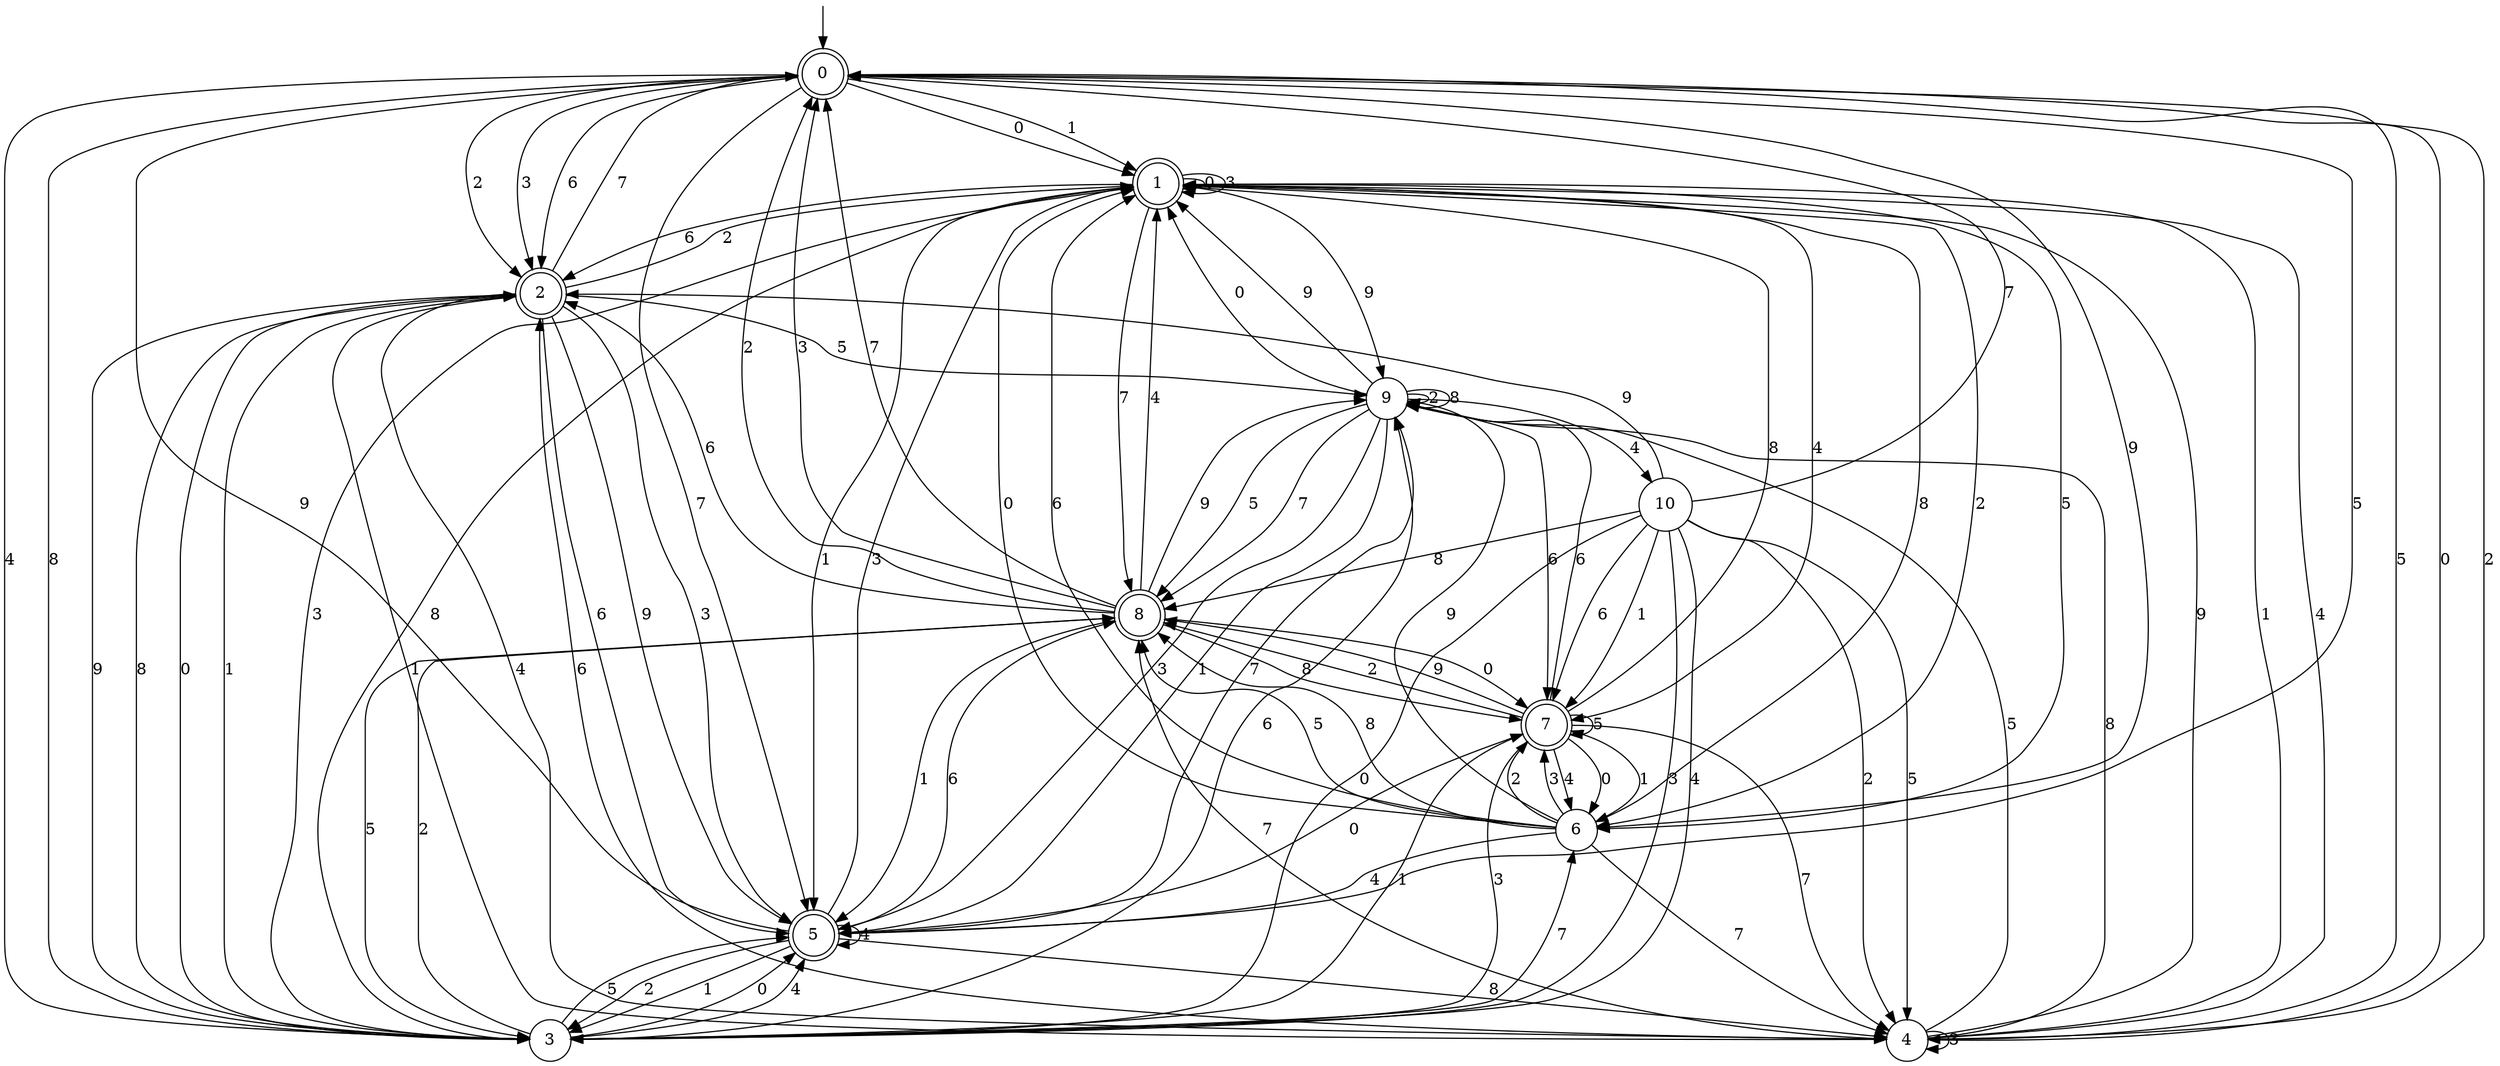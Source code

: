 digraph g {

	s0 [shape="doublecircle" label="0"];
	s1 [shape="doublecircle" label="1"];
	s2 [shape="doublecircle" label="2"];
	s3 [shape="circle" label="3"];
	s4 [shape="circle" label="4"];
	s5 [shape="doublecircle" label="5"];
	s6 [shape="circle" label="6"];
	s7 [shape="doublecircle" label="7"];
	s8 [shape="doublecircle" label="8"];
	s9 [shape="circle" label="9"];
	s10 [shape="circle" label="10"];
	s0 -> s1 [label="0"];
	s0 -> s1 [label="1"];
	s0 -> s2 [label="2"];
	s0 -> s2 [label="3"];
	s0 -> s3 [label="4"];
	s0 -> s4 [label="5"];
	s0 -> s2 [label="6"];
	s0 -> s5 [label="7"];
	s0 -> s3 [label="8"];
	s0 -> s6 [label="9"];
	s1 -> s1 [label="0"];
	s1 -> s5 [label="1"];
	s1 -> s6 [label="2"];
	s1 -> s1 [label="3"];
	s1 -> s7 [label="4"];
	s1 -> s6 [label="5"];
	s1 -> s2 [label="6"];
	s1 -> s8 [label="7"];
	s1 -> s6 [label="8"];
	s1 -> s9 [label="9"];
	s2 -> s3 [label="0"];
	s2 -> s4 [label="1"];
	s2 -> s1 [label="2"];
	s2 -> s5 [label="3"];
	s2 -> s4 [label="4"];
	s2 -> s9 [label="5"];
	s2 -> s5 [label="6"];
	s2 -> s0 [label="7"];
	s2 -> s3 [label="8"];
	s2 -> s5 [label="9"];
	s3 -> s5 [label="0"];
	s3 -> s2 [label="1"];
	s3 -> s8 [label="2"];
	s3 -> s1 [label="3"];
	s3 -> s5 [label="4"];
	s3 -> s5 [label="5"];
	s3 -> s9 [label="6"];
	s3 -> s6 [label="7"];
	s3 -> s1 [label="8"];
	s3 -> s2 [label="9"];
	s4 -> s0 [label="0"];
	s4 -> s1 [label="1"];
	s4 -> s0 [label="2"];
	s4 -> s4 [label="3"];
	s4 -> s1 [label="4"];
	s4 -> s9 [label="5"];
	s4 -> s2 [label="6"];
	s4 -> s8 [label="7"];
	s4 -> s9 [label="8"];
	s4 -> s1 [label="9"];
	s5 -> s7 [label="0"];
	s5 -> s3 [label="1"];
	s5 -> s3 [label="2"];
	s5 -> s1 [label="3"];
	s5 -> s5 [label="4"];
	s5 -> s0 [label="5"];
	s5 -> s8 [label="6"];
	s5 -> s9 [label="7"];
	s5 -> s4 [label="8"];
	s5 -> s0 [label="9"];
	s6 -> s1 [label="0"];
	s6 -> s7 [label="1"];
	s6 -> s7 [label="2"];
	s6 -> s7 [label="3"];
	s6 -> s5 [label="4"];
	s6 -> s8 [label="5"];
	s6 -> s1 [label="6"];
	s6 -> s4 [label="7"];
	s6 -> s8 [label="8"];
	s6 -> s9 [label="9"];
	s7 -> s6 [label="0"];
	s7 -> s3 [label="1"];
	s7 -> s8 [label="2"];
	s7 -> s3 [label="3"];
	s7 -> s6 [label="4"];
	s7 -> s7 [label="5"];
	s7 -> s9 [label="6"];
	s7 -> s4 [label="7"];
	s7 -> s1 [label="8"];
	s7 -> s8 [label="9"];
	s8 -> s7 [label="0"];
	s8 -> s5 [label="1"];
	s8 -> s0 [label="2"];
	s8 -> s0 [label="3"];
	s8 -> s1 [label="4"];
	s8 -> s3 [label="5"];
	s8 -> s2 [label="6"];
	s8 -> s0 [label="7"];
	s8 -> s7 [label="8"];
	s8 -> s9 [label="9"];
	s9 -> s1 [label="0"];
	s9 -> s5 [label="1"];
	s9 -> s9 [label="2"];
	s9 -> s5 [label="3"];
	s9 -> s10 [label="4"];
	s9 -> s8 [label="5"];
	s9 -> s7 [label="6"];
	s9 -> s8 [label="7"];
	s9 -> s9 [label="8"];
	s9 -> s1 [label="9"];
	s10 -> s3 [label="0"];
	s10 -> s7 [label="1"];
	s10 -> s4 [label="2"];
	s10 -> s3 [label="3"];
	s10 -> s3 [label="4"];
	s10 -> s4 [label="5"];
	s10 -> s7 [label="6"];
	s10 -> s0 [label="7"];
	s10 -> s8 [label="8"];
	s10 -> s2 [label="9"];

__start0 [label="" shape="none" width="0" height="0"];
__start0 -> s0;

}
